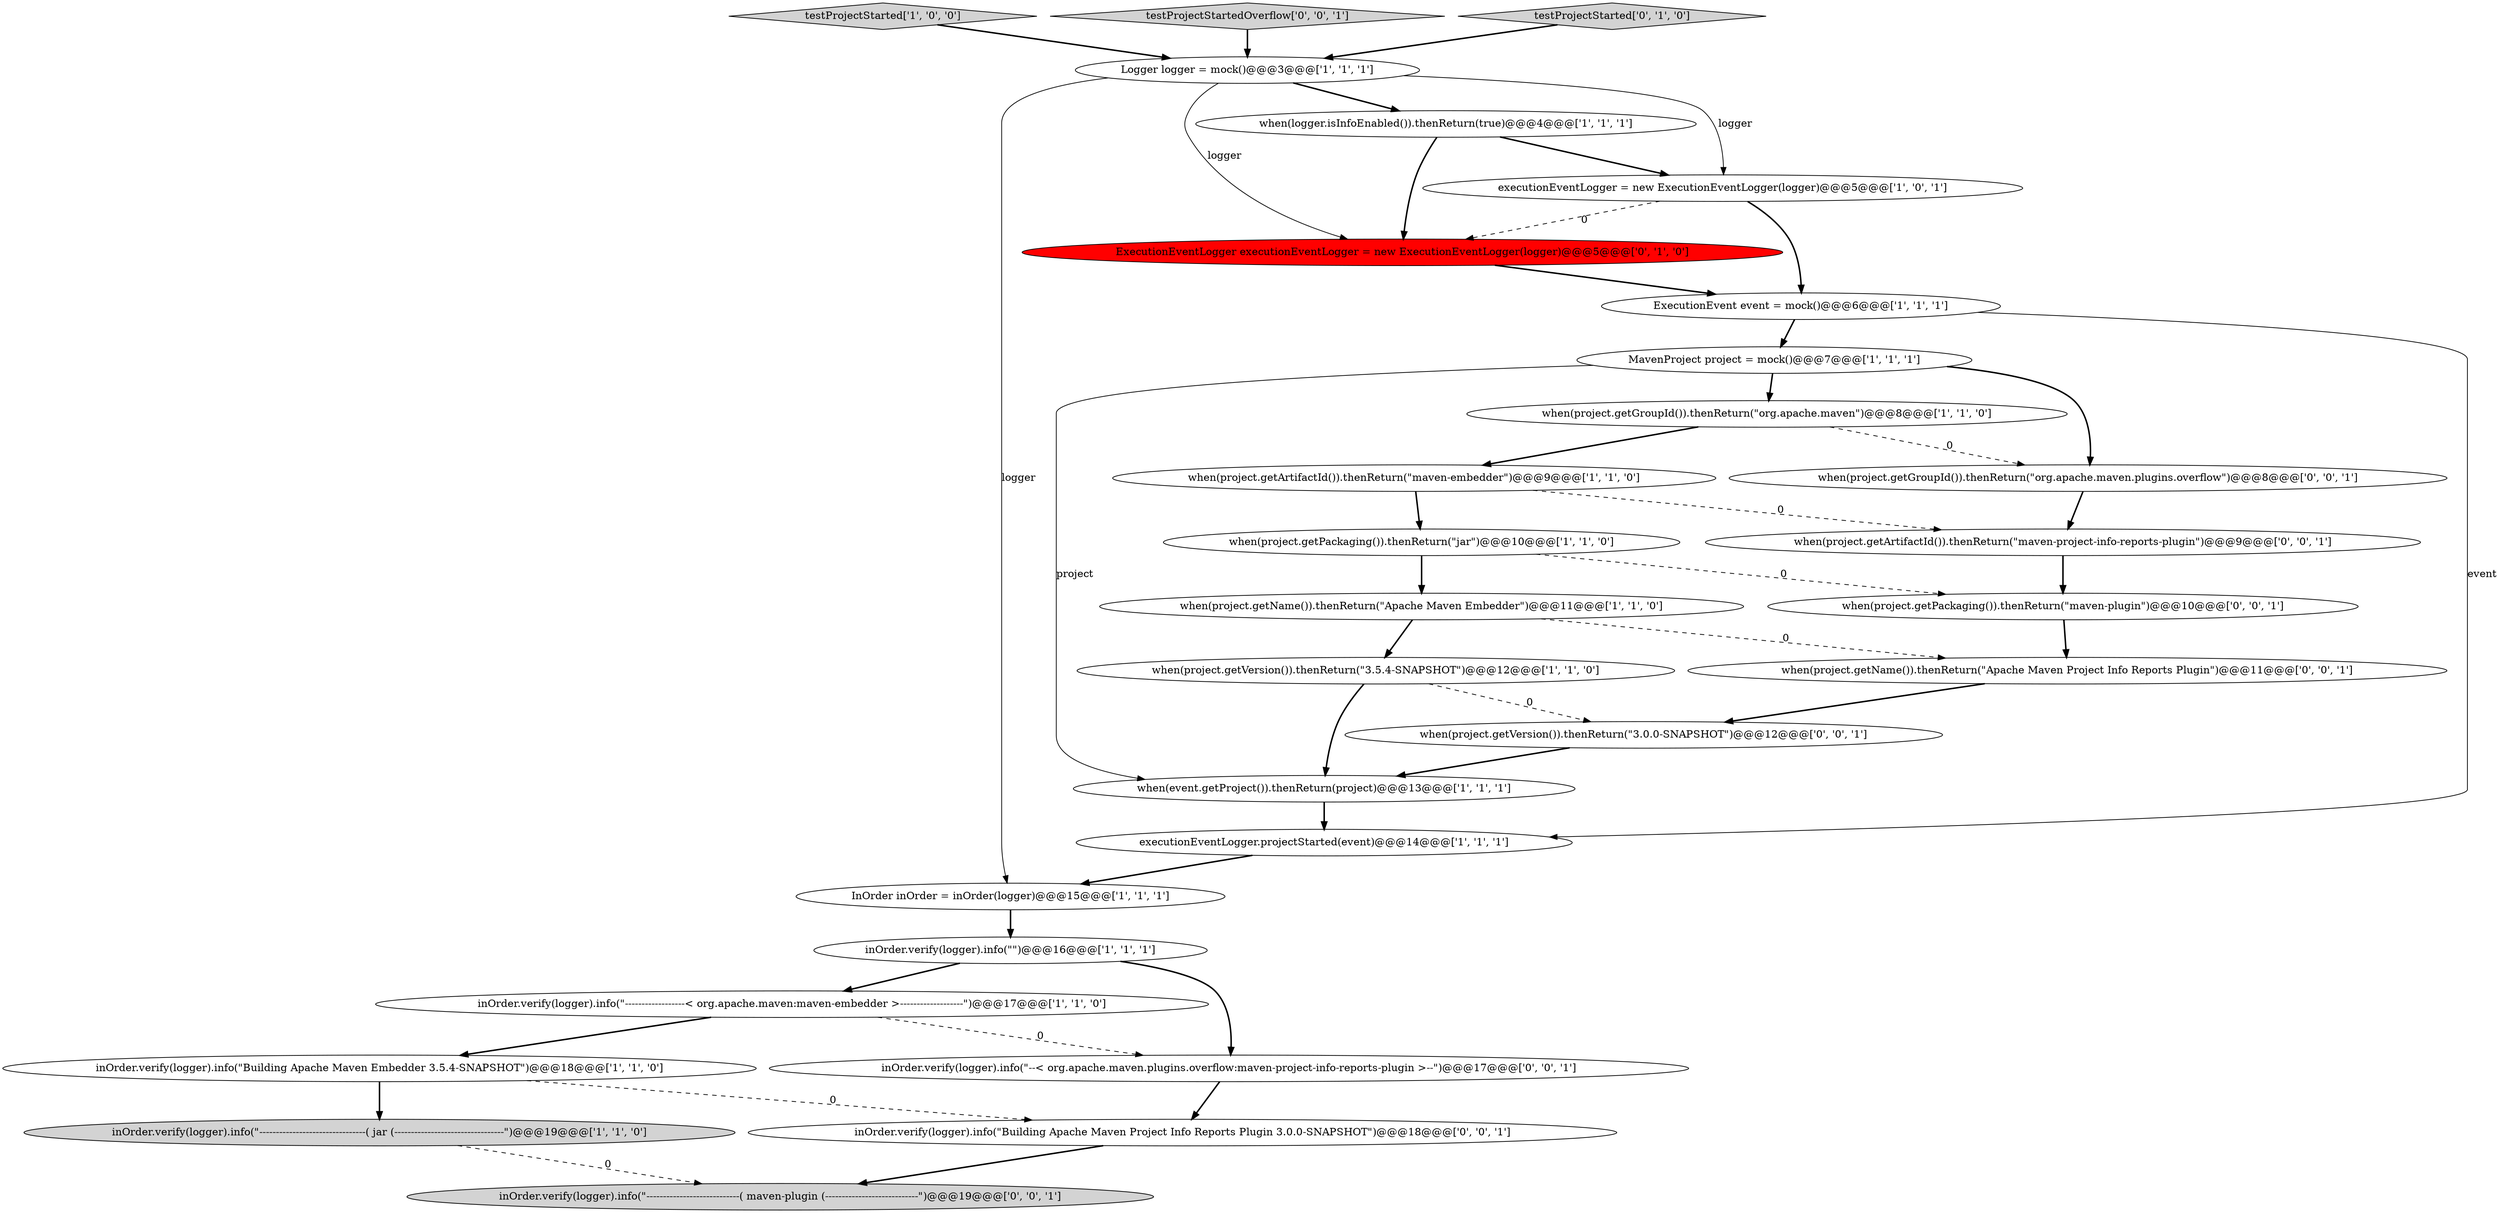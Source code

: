 digraph {
14 [style = filled, label = "when(project.getVersion()).thenReturn(\"3.5.4-SNAPSHOT\")@@@12@@@['1', '1', '0']", fillcolor = white, shape = ellipse image = "AAA0AAABBB1BBB"];
9 [style = filled, label = "MavenProject project = mock()@@@7@@@['1', '1', '1']", fillcolor = white, shape = ellipse image = "AAA0AAABBB1BBB"];
26 [style = filled, label = "when(project.getName()).thenReturn(\"Apache Maven Project Info Reports Plugin\")@@@11@@@['0', '0', '1']", fillcolor = white, shape = ellipse image = "AAA0AAABBB3BBB"];
15 [style = filled, label = "when(logger.isInfoEnabled()).thenReturn(true)@@@4@@@['1', '1', '1']", fillcolor = white, shape = ellipse image = "AAA0AAABBB1BBB"];
12 [style = filled, label = "when(project.getName()).thenReturn(\"Apache Maven Embedder\")@@@11@@@['1', '1', '0']", fillcolor = white, shape = ellipse image = "AAA0AAABBB1BBB"];
28 [style = filled, label = "inOrder.verify(logger).info(\"--< org.apache.maven.plugins.overflow:maven-project-info-reports-plugin >--\")@@@17@@@['0', '0', '1']", fillcolor = white, shape = ellipse image = "AAA0AAABBB3BBB"];
4 [style = filled, label = "testProjectStarted['1', '0', '0']", fillcolor = lightgray, shape = diamond image = "AAA0AAABBB1BBB"];
21 [style = filled, label = "when(project.getArtifactId()).thenReturn(\"maven-project-info-reports-plugin\")@@@9@@@['0', '0', '1']", fillcolor = white, shape = ellipse image = "AAA0AAABBB3BBB"];
3 [style = filled, label = "inOrder.verify(logger).info(\"--------------------------------( jar (---------------------------------\")@@@19@@@['1', '1', '0']", fillcolor = lightgray, shape = ellipse image = "AAA0AAABBB1BBB"];
23 [style = filled, label = "when(project.getGroupId()).thenReturn(\"org.apache.maven.plugins.overflow\")@@@8@@@['0', '0', '1']", fillcolor = white, shape = ellipse image = "AAA0AAABBB3BBB"];
20 [style = filled, label = "testProjectStartedOverflow['0', '0', '1']", fillcolor = lightgray, shape = diamond image = "AAA0AAABBB3BBB"];
5 [style = filled, label = "when(project.getArtifactId()).thenReturn(\"maven-embedder\")@@@9@@@['1', '1', '0']", fillcolor = white, shape = ellipse image = "AAA0AAABBB1BBB"];
17 [style = filled, label = "InOrder inOrder = inOrder(logger)@@@15@@@['1', '1', '1']", fillcolor = white, shape = ellipse image = "AAA0AAABBB1BBB"];
27 [style = filled, label = "inOrder.verify(logger).info(\"----------------------------( maven-plugin (----------------------------\")@@@19@@@['0', '0', '1']", fillcolor = lightgray, shape = ellipse image = "AAA0AAABBB3BBB"];
2 [style = filled, label = "inOrder.verify(logger).info(\"Building Apache Maven Embedder 3.5.4-SNAPSHOT\")@@@18@@@['1', '1', '0']", fillcolor = white, shape = ellipse image = "AAA0AAABBB1BBB"];
7 [style = filled, label = "Logger logger = mock()@@@3@@@['1', '1', '1']", fillcolor = white, shape = ellipse image = "AAA0AAABBB1BBB"];
6 [style = filled, label = "when(event.getProject()).thenReturn(project)@@@13@@@['1', '1', '1']", fillcolor = white, shape = ellipse image = "AAA0AAABBB1BBB"];
25 [style = filled, label = "when(project.getPackaging()).thenReturn(\"maven-plugin\")@@@10@@@['0', '0', '1']", fillcolor = white, shape = ellipse image = "AAA0AAABBB3BBB"];
13 [style = filled, label = "executionEventLogger.projectStarted(event)@@@14@@@['1', '1', '1']", fillcolor = white, shape = ellipse image = "AAA0AAABBB1BBB"];
16 [style = filled, label = "executionEventLogger = new ExecutionEventLogger(logger)@@@5@@@['1', '0', '1']", fillcolor = white, shape = ellipse image = "AAA0AAABBB1BBB"];
0 [style = filled, label = "when(project.getGroupId()).thenReturn(\"org.apache.maven\")@@@8@@@['1', '1', '0']", fillcolor = white, shape = ellipse image = "AAA0AAABBB1BBB"];
19 [style = filled, label = "ExecutionEventLogger executionEventLogger = new ExecutionEventLogger(logger)@@@5@@@['0', '1', '0']", fillcolor = red, shape = ellipse image = "AAA1AAABBB2BBB"];
11 [style = filled, label = "inOrder.verify(logger).info(\"\")@@@16@@@['1', '1', '1']", fillcolor = white, shape = ellipse image = "AAA0AAABBB1BBB"];
8 [style = filled, label = "inOrder.verify(logger).info(\"------------------< org.apache.maven:maven-embedder >-------------------\")@@@17@@@['1', '1', '0']", fillcolor = white, shape = ellipse image = "AAA0AAABBB1BBB"];
18 [style = filled, label = "testProjectStarted['0', '1', '0']", fillcolor = lightgray, shape = diamond image = "AAA0AAABBB2BBB"];
1 [style = filled, label = "when(project.getPackaging()).thenReturn(\"jar\")@@@10@@@['1', '1', '0']", fillcolor = white, shape = ellipse image = "AAA0AAABBB1BBB"];
22 [style = filled, label = "inOrder.verify(logger).info(\"Building Apache Maven Project Info Reports Plugin 3.0.0-SNAPSHOT\")@@@18@@@['0', '0', '1']", fillcolor = white, shape = ellipse image = "AAA0AAABBB3BBB"];
24 [style = filled, label = "when(project.getVersion()).thenReturn(\"3.0.0-SNAPSHOT\")@@@12@@@['0', '0', '1']", fillcolor = white, shape = ellipse image = "AAA0AAABBB3BBB"];
10 [style = filled, label = "ExecutionEvent event = mock()@@@6@@@['1', '1', '1']", fillcolor = white, shape = ellipse image = "AAA0AAABBB1BBB"];
14->24 [style = dashed, label="0"];
11->28 [style = bold, label=""];
9->6 [style = solid, label="project"];
7->19 [style = solid, label="logger"];
7->17 [style = solid, label="logger"];
9->0 [style = bold, label=""];
16->19 [style = dashed, label="0"];
16->10 [style = bold, label=""];
0->23 [style = dashed, label="0"];
2->3 [style = bold, label=""];
3->27 [style = dashed, label="0"];
19->10 [style = bold, label=""];
7->16 [style = solid, label="logger"];
21->25 [style = bold, label=""];
8->28 [style = dashed, label="0"];
15->19 [style = bold, label=""];
15->16 [style = bold, label=""];
26->24 [style = bold, label=""];
10->13 [style = solid, label="event"];
4->7 [style = bold, label=""];
12->26 [style = dashed, label="0"];
9->23 [style = bold, label=""];
5->1 [style = bold, label=""];
13->17 [style = bold, label=""];
8->2 [style = bold, label=""];
23->21 [style = bold, label=""];
22->27 [style = bold, label=""];
6->13 [style = bold, label=""];
25->26 [style = bold, label=""];
12->14 [style = bold, label=""];
1->12 [style = bold, label=""];
5->21 [style = dashed, label="0"];
7->15 [style = bold, label=""];
11->8 [style = bold, label=""];
10->9 [style = bold, label=""];
20->7 [style = bold, label=""];
18->7 [style = bold, label=""];
1->25 [style = dashed, label="0"];
24->6 [style = bold, label=""];
2->22 [style = dashed, label="0"];
14->6 [style = bold, label=""];
28->22 [style = bold, label=""];
0->5 [style = bold, label=""];
17->11 [style = bold, label=""];
}
